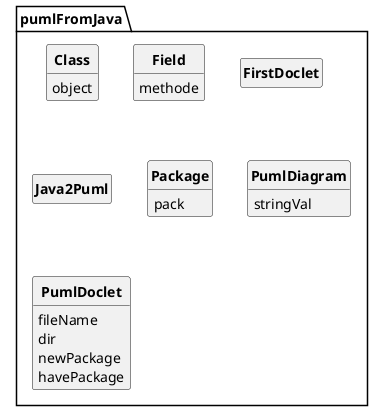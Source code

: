 @startuml

'UML GENERE PAR CODE :)

skinparam style strictuml
skinparam classAttributeIconSize 0
skinparam classFontStyle Bold
hide empty members

PACKAGE pumlFromJava{
	CLASS Class{
		object
	}


	CLASS Field{
		methode
	}


	CLASS FirstDoclet{
	}


	CLASS Java2Puml{
	}


	CLASS Package{
		pack
	}


	CLASS PumlDiagram{
		stringVal
	}


	CLASS PumlDoclet{
		fileName
		dir
		newPackage
		havePackage
	}



}
@enduml
